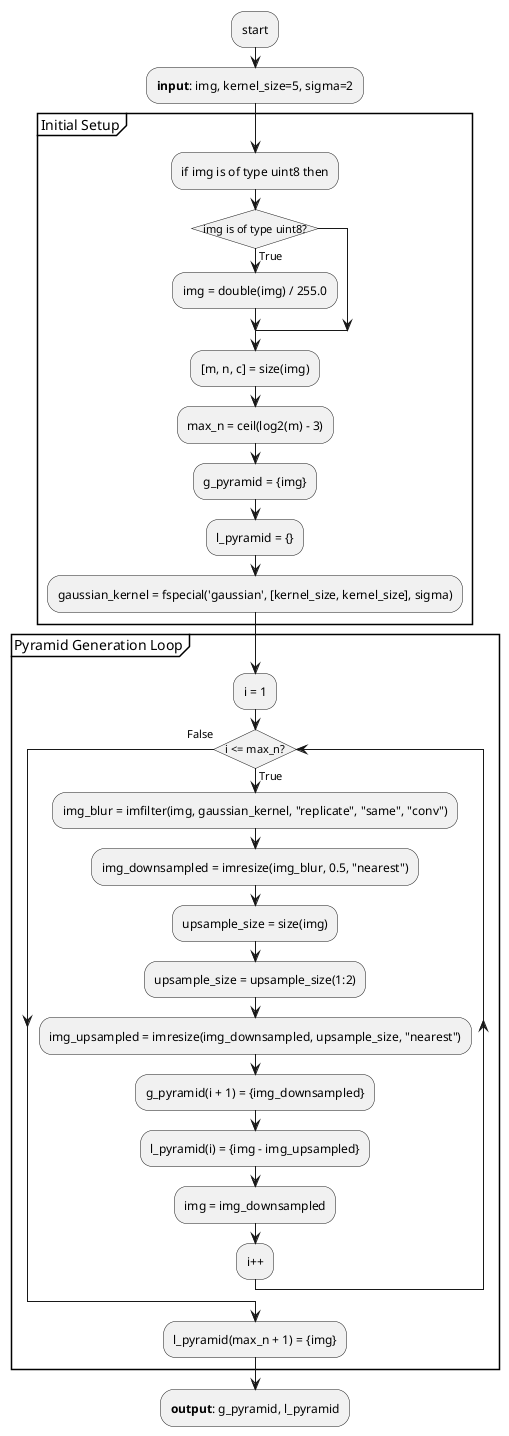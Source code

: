 @startuml GeneratePyramids
skinparam conditionStyle InsideDiamond
skinparam ConditionEndStyle hline

:start;
:**input**: img, kernel_size=5, sigma=2;

partition Initial Setup {
    :if img is of type uint8 then;
    if (img is of type uint8?) then (True)
        :img = double(img) / 255.0;
    endif
    :[m, n, c] = size(img);
    :max_n = ceil(log2(m) - 3);
    :g_pyramid = {img};
    :l_pyramid = {};
    :gaussian_kernel = fspecial('gaussian', [kernel_size, kernel_size], sigma);
}

partition Pyramid Generation Loop {
    :i = 1;
    while (i <= max_n?) is (True)
        :img_blur = imfilter(img, gaussian_kernel, "replicate", "same", "conv");
        :img_downsampled = imresize(img_blur, 0.5, "nearest");
        :upsample_size = size(img);
        :upsample_size = upsample_size(1:2);
        :img_upsampled = imresize(img_downsampled, upsample_size, "nearest");
        :g_pyramid(i + 1) = {img_downsampled};
        :l_pyramid(i) = {img - img_upsampled};
        :img = img_downsampled;
        :i++;
    endwhile (False)
    :l_pyramid(max_n + 1) = {img};
}

:**output**: g_pyramid, l_pyramid;
@enduml
